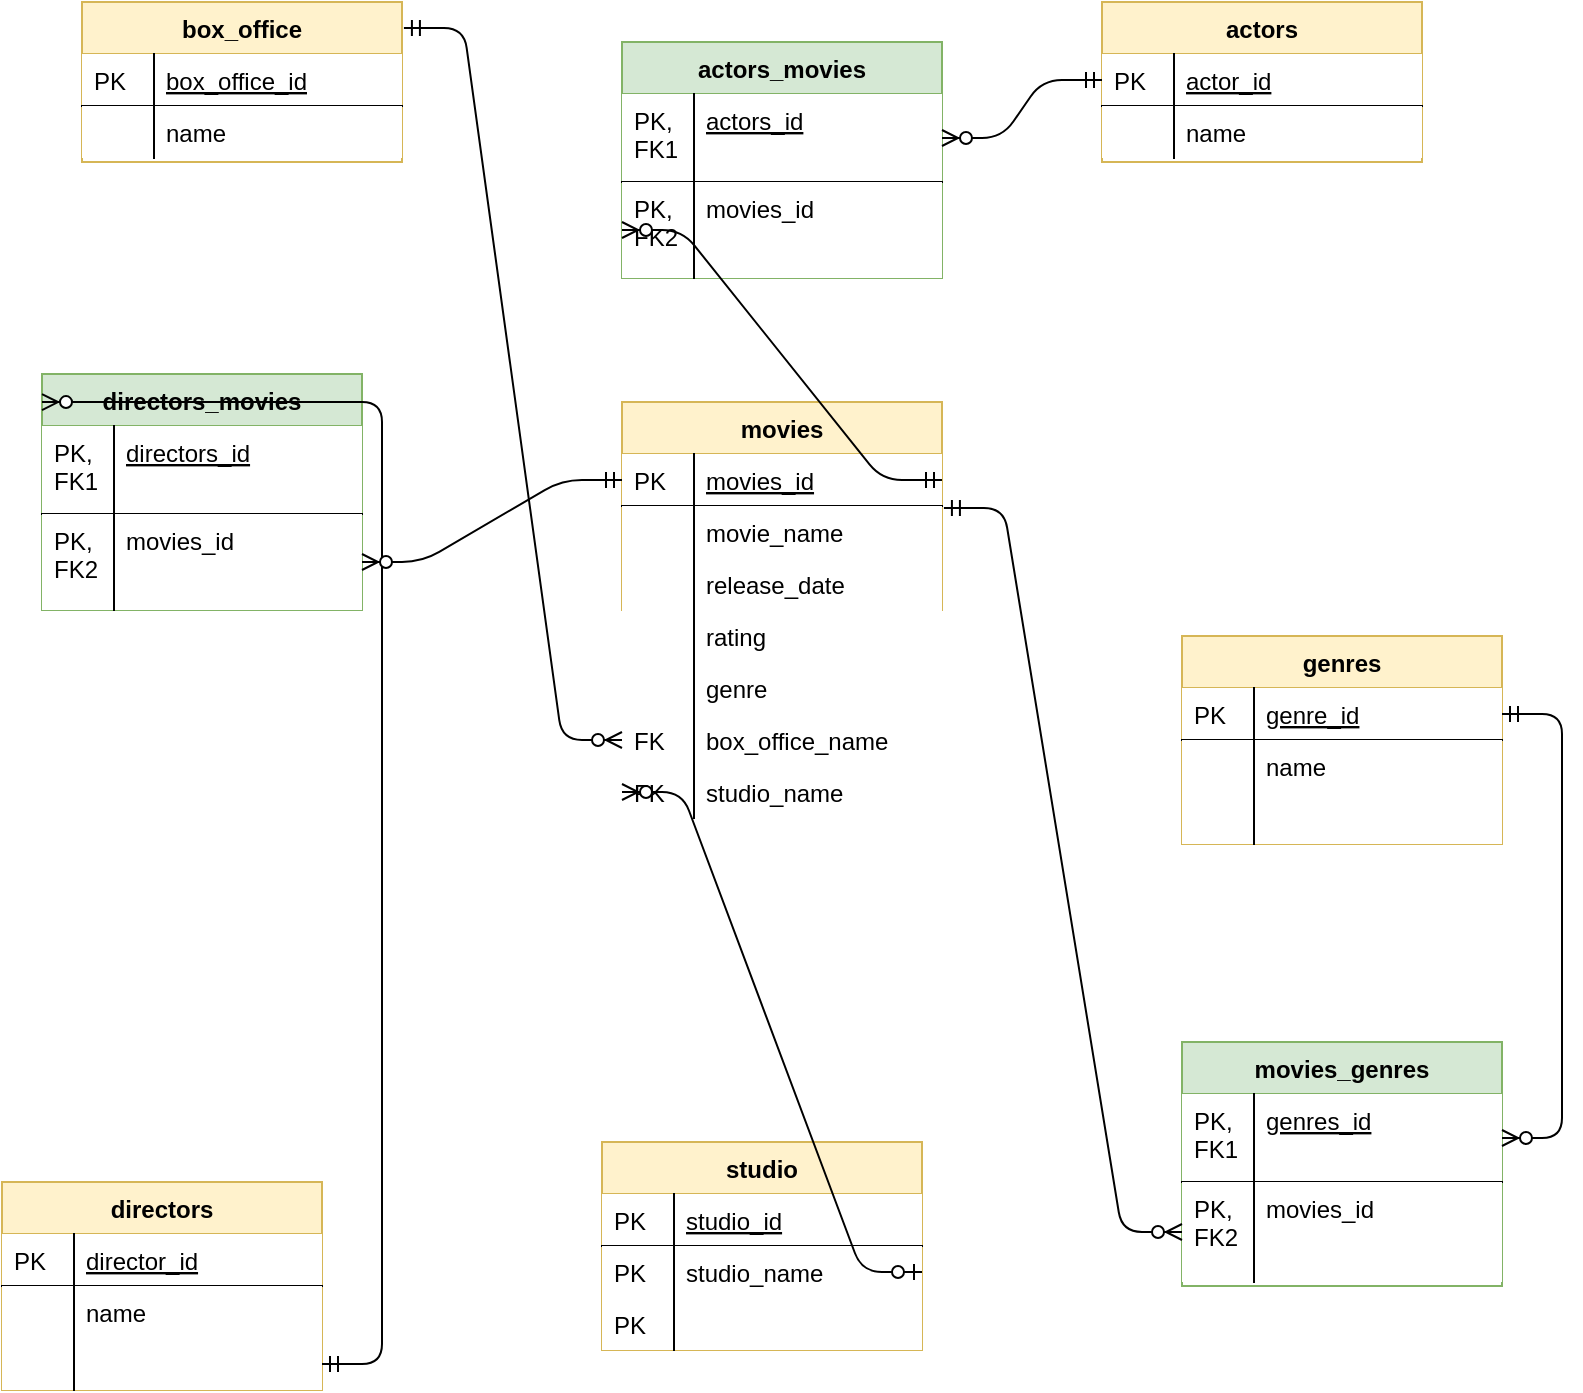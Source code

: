 <mxfile version="12.5.6" type="device"><diagram id="C5RBs43oDa-KdzZeNtuy" name="Page-1"><mxGraphModel dx="1470" dy="794" grid="1" gridSize="10" guides="1" tooltips="1" connect="1" arrows="1" fold="1" page="1" pageScale="1" pageWidth="827" pageHeight="1169" math="0" shadow="0"><root><mxCell id="WIyWlLk6GJQsqaUBKTNV-0"/><mxCell id="WIyWlLk6GJQsqaUBKTNV-1" parent="WIyWlLk6GJQsqaUBKTNV-0"/><mxCell id="zkfFHV4jXpPFQw0GAbJ--56" value="directors" style="swimlane;fontStyle=1;childLayout=stackLayout;horizontal=1;startSize=26;horizontalStack=0;resizeParent=1;resizeLast=0;collapsible=1;marginBottom=0;rounded=0;shadow=0;strokeWidth=1;fillColor=#fff2cc;strokeColor=#d6b656;" parent="WIyWlLk6GJQsqaUBKTNV-1" vertex="1"><mxGeometry x="30" y="630" width="160" height="104" as="geometry"><mxRectangle x="260" y="80" width="160" height="26" as="alternateBounds"/></mxGeometry></mxCell><mxCell id="zkfFHV4jXpPFQw0GAbJ--57" value="director_id" style="shape=partialRectangle;top=0;left=0;right=0;bottom=1;align=left;verticalAlign=top;spacingLeft=40;spacingRight=4;overflow=hidden;rotatable=0;points=[[0,0.5],[1,0.5]];portConstraint=eastwest;dropTarget=0;rounded=0;shadow=0;strokeWidth=1;fontStyle=4;" parent="zkfFHV4jXpPFQw0GAbJ--56" vertex="1"><mxGeometry y="26" width="160" height="26" as="geometry"/></mxCell><mxCell id="zkfFHV4jXpPFQw0GAbJ--58" value="PK" style="shape=partialRectangle;top=0;left=0;bottom=0;fillColor=none;align=left;verticalAlign=top;spacingLeft=4;spacingRight=4;overflow=hidden;rotatable=0;points=[];portConstraint=eastwest;part=1;" parent="zkfFHV4jXpPFQw0GAbJ--57" vertex="1" connectable="0"><mxGeometry width="36" height="26" as="geometry"/></mxCell><mxCell id="zkfFHV4jXpPFQw0GAbJ--59" value="name" style="shape=partialRectangle;top=0;left=0;right=0;bottom=0;align=left;verticalAlign=top;spacingLeft=40;spacingRight=4;overflow=hidden;rotatable=0;points=[[0,0.5],[1,0.5]];portConstraint=eastwest;dropTarget=0;rounded=0;shadow=0;strokeWidth=1;" parent="zkfFHV4jXpPFQw0GAbJ--56" vertex="1"><mxGeometry y="52" width="160" height="26" as="geometry"/></mxCell><mxCell id="zkfFHV4jXpPFQw0GAbJ--60" value="" style="shape=partialRectangle;top=0;left=0;bottom=0;fillColor=none;align=left;verticalAlign=top;spacingLeft=4;spacingRight=4;overflow=hidden;rotatable=0;points=[];portConstraint=eastwest;part=1;" parent="zkfFHV4jXpPFQw0GAbJ--59" vertex="1" connectable="0"><mxGeometry width="36" height="26" as="geometry"/></mxCell><mxCell id="zkfFHV4jXpPFQw0GAbJ--61" value="" style="shape=partialRectangle;top=0;left=0;right=0;bottom=0;align=left;verticalAlign=top;spacingLeft=40;spacingRight=4;overflow=hidden;rotatable=0;points=[[0,0.5],[1,0.5]];portConstraint=eastwest;dropTarget=0;rounded=0;shadow=0;strokeWidth=1;" parent="zkfFHV4jXpPFQw0GAbJ--56" vertex="1"><mxGeometry y="78" width="160" height="26" as="geometry"/></mxCell><mxCell id="zkfFHV4jXpPFQw0GAbJ--62" value="" style="shape=partialRectangle;top=0;left=0;bottom=0;fillColor=none;align=left;verticalAlign=top;spacingLeft=4;spacingRight=4;overflow=hidden;rotatable=0;points=[];portConstraint=eastwest;part=1;" parent="zkfFHV4jXpPFQw0GAbJ--61" vertex="1" connectable="0"><mxGeometry width="36" height="26" as="geometry"/></mxCell><mxCell id="jrJ0I01UC5ERik47MYpO-19" value="studio" style="swimlane;fontStyle=1;childLayout=stackLayout;horizontal=1;startSize=26;horizontalStack=0;resizeParent=1;resizeLast=0;collapsible=1;marginBottom=0;rounded=0;shadow=0;strokeWidth=1;fillColor=#fff2cc;strokeColor=#d6b656;" parent="WIyWlLk6GJQsqaUBKTNV-1" vertex="1"><mxGeometry x="330" y="610" width="160" height="104" as="geometry"><mxRectangle x="260" y="80" width="160" height="26" as="alternateBounds"/></mxGeometry></mxCell><mxCell id="jrJ0I01UC5ERik47MYpO-20" value="studio_id" style="shape=partialRectangle;top=0;left=0;right=0;bottom=1;align=left;verticalAlign=top;spacingLeft=40;spacingRight=4;overflow=hidden;rotatable=0;points=[[0,0.5],[1,0.5]];portConstraint=eastwest;dropTarget=0;rounded=0;shadow=0;strokeWidth=1;fontStyle=4;" parent="jrJ0I01UC5ERik47MYpO-19" vertex="1"><mxGeometry y="26" width="160" height="26" as="geometry"/></mxCell><mxCell id="jrJ0I01UC5ERik47MYpO-21" value="PK" style="shape=partialRectangle;top=0;left=0;bottom=0;fillColor=none;align=left;verticalAlign=top;spacingLeft=4;spacingRight=4;overflow=hidden;rotatable=0;points=[];portConstraint=eastwest;part=1;" parent="jrJ0I01UC5ERik47MYpO-20" vertex="1" connectable="0"><mxGeometry width="36" height="26" as="geometry"/></mxCell><mxCell id="jrJ0I01UC5ERik47MYpO-22" value="studio_name" style="shape=partialRectangle;top=0;left=0;right=0;bottom=0;align=left;verticalAlign=top;spacingLeft=40;spacingRight=4;overflow=hidden;rotatable=0;points=[[0,0.5],[1,0.5]];portConstraint=eastwest;dropTarget=0;rounded=0;shadow=0;strokeWidth=1;" parent="jrJ0I01UC5ERik47MYpO-19" vertex="1"><mxGeometry y="52" width="160" height="26" as="geometry"/></mxCell><mxCell id="jrJ0I01UC5ERik47MYpO-23" value="PK" style="shape=partialRectangle;top=0;left=0;bottom=0;fillColor=none;align=left;verticalAlign=top;spacingLeft=4;spacingRight=4;overflow=hidden;rotatable=0;points=[];portConstraint=eastwest;part=1;" parent="jrJ0I01UC5ERik47MYpO-22" vertex="1" connectable="0"><mxGeometry width="36" height="26" as="geometry"/></mxCell><mxCell id="jrJ0I01UC5ERik47MYpO-24" value="" style="shape=partialRectangle;top=0;left=0;right=0;bottom=0;align=left;verticalAlign=top;spacingLeft=40;spacingRight=4;overflow=hidden;rotatable=0;points=[[0,0.5],[1,0.5]];portConstraint=eastwest;dropTarget=0;rounded=0;shadow=0;strokeWidth=1;" parent="jrJ0I01UC5ERik47MYpO-19" vertex="1"><mxGeometry y="78" width="160" height="26" as="geometry"/></mxCell><mxCell id="jrJ0I01UC5ERik47MYpO-25" value="PK" style="shape=partialRectangle;top=0;left=0;bottom=0;fillColor=none;align=left;verticalAlign=top;spacingLeft=4;spacingRight=4;overflow=hidden;rotatable=0;points=[];portConstraint=eastwest;part=1;" parent="jrJ0I01UC5ERik47MYpO-24" vertex="1" connectable="0"><mxGeometry width="36" height="26" as="geometry"/></mxCell><mxCell id="jrJ0I01UC5ERik47MYpO-26" value="actors" style="swimlane;fontStyle=1;childLayout=stackLayout;horizontal=1;startSize=26;horizontalStack=0;resizeParent=1;resizeLast=0;collapsible=1;marginBottom=0;rounded=0;shadow=0;strokeWidth=1;fillColor=#fff2cc;strokeColor=#d6b656;" parent="WIyWlLk6GJQsqaUBKTNV-1" vertex="1"><mxGeometry x="580" y="40" width="160" height="80" as="geometry"><mxRectangle x="260" y="80" width="160" height="26" as="alternateBounds"/></mxGeometry></mxCell><mxCell id="jrJ0I01UC5ERik47MYpO-27" value="actor_id" style="shape=partialRectangle;top=0;left=0;right=0;bottom=1;align=left;verticalAlign=top;spacingLeft=40;spacingRight=4;overflow=hidden;rotatable=0;points=[[0,0.5],[1,0.5]];portConstraint=eastwest;dropTarget=0;rounded=0;shadow=0;strokeWidth=1;fontStyle=4;" parent="jrJ0I01UC5ERik47MYpO-26" vertex="1"><mxGeometry y="26" width="160" height="26" as="geometry"/></mxCell><mxCell id="jrJ0I01UC5ERik47MYpO-28" value="PK" style="shape=partialRectangle;top=0;left=0;bottom=0;fillColor=none;align=left;verticalAlign=top;spacingLeft=4;spacingRight=4;overflow=hidden;rotatable=0;points=[];portConstraint=eastwest;part=1;" parent="jrJ0I01UC5ERik47MYpO-27" vertex="1" connectable="0"><mxGeometry width="36" height="26" as="geometry"/></mxCell><mxCell id="jrJ0I01UC5ERik47MYpO-29" value="name" style="shape=partialRectangle;top=0;left=0;right=0;bottom=0;align=left;verticalAlign=top;spacingLeft=40;spacingRight=4;overflow=hidden;rotatable=0;points=[[0,0.5],[1,0.5]];portConstraint=eastwest;dropTarget=0;rounded=0;shadow=0;strokeWidth=1;" parent="jrJ0I01UC5ERik47MYpO-26" vertex="1"><mxGeometry y="52" width="160" height="26" as="geometry"/></mxCell><mxCell id="jrJ0I01UC5ERik47MYpO-30" value="" style="shape=partialRectangle;top=0;left=0;bottom=0;fillColor=none;align=left;verticalAlign=top;spacingLeft=4;spacingRight=4;overflow=hidden;rotatable=0;points=[];portConstraint=eastwest;part=1;" parent="jrJ0I01UC5ERik47MYpO-29" vertex="1" connectable="0"><mxGeometry width="36" height="26" as="geometry"/></mxCell><mxCell id="jrJ0I01UC5ERik47MYpO-34" value="genres" style="swimlane;fontStyle=1;childLayout=stackLayout;horizontal=1;startSize=26;horizontalStack=0;resizeParent=1;resizeLast=0;collapsible=1;marginBottom=0;rounded=0;shadow=0;strokeWidth=1;fillColor=#fff2cc;strokeColor=#d6b656;" parent="WIyWlLk6GJQsqaUBKTNV-1" vertex="1"><mxGeometry x="620" y="357" width="160" height="104" as="geometry"><mxRectangle x="260" y="80" width="160" height="26" as="alternateBounds"/></mxGeometry></mxCell><mxCell id="jrJ0I01UC5ERik47MYpO-35" value="genre_id" style="shape=partialRectangle;top=0;left=0;right=0;bottom=1;align=left;verticalAlign=top;spacingLeft=40;spacingRight=4;overflow=hidden;rotatable=0;points=[[0,0.5],[1,0.5]];portConstraint=eastwest;dropTarget=0;rounded=0;shadow=0;strokeWidth=1;fontStyle=4;" parent="jrJ0I01UC5ERik47MYpO-34" vertex="1"><mxGeometry y="26" width="160" height="26" as="geometry"/></mxCell><mxCell id="jrJ0I01UC5ERik47MYpO-36" value="PK" style="shape=partialRectangle;top=0;left=0;bottom=0;fillColor=none;align=left;verticalAlign=top;spacingLeft=4;spacingRight=4;overflow=hidden;rotatable=0;points=[];portConstraint=eastwest;part=1;" parent="jrJ0I01UC5ERik47MYpO-35" vertex="1" connectable="0"><mxGeometry width="36" height="26" as="geometry"/></mxCell><mxCell id="jrJ0I01UC5ERik47MYpO-37" value="name" style="shape=partialRectangle;top=0;left=0;right=0;bottom=0;align=left;verticalAlign=top;spacingLeft=40;spacingRight=4;overflow=hidden;rotatable=0;points=[[0,0.5],[1,0.5]];portConstraint=eastwest;dropTarget=0;rounded=0;shadow=0;strokeWidth=1;" parent="jrJ0I01UC5ERik47MYpO-34" vertex="1"><mxGeometry y="52" width="160" height="26" as="geometry"/></mxCell><mxCell id="jrJ0I01UC5ERik47MYpO-38" value="" style="shape=partialRectangle;top=0;left=0;bottom=0;fillColor=none;align=left;verticalAlign=top;spacingLeft=4;spacingRight=4;overflow=hidden;rotatable=0;points=[];portConstraint=eastwest;part=1;" parent="jrJ0I01UC5ERik47MYpO-37" vertex="1" connectable="0"><mxGeometry width="36" height="26" as="geometry"/></mxCell><mxCell id="jrJ0I01UC5ERik47MYpO-39" value="" style="shape=partialRectangle;top=0;left=0;right=0;bottom=0;align=left;verticalAlign=top;spacingLeft=40;spacingRight=4;overflow=hidden;rotatable=0;points=[[0,0.5],[1,0.5]];portConstraint=eastwest;dropTarget=0;rounded=0;shadow=0;strokeWidth=1;" parent="jrJ0I01UC5ERik47MYpO-34" vertex="1"><mxGeometry y="78" width="160" height="26" as="geometry"/></mxCell><mxCell id="jrJ0I01UC5ERik47MYpO-40" value="" style="shape=partialRectangle;top=0;left=0;bottom=0;fillColor=none;align=left;verticalAlign=top;spacingLeft=4;spacingRight=4;overflow=hidden;rotatable=0;points=[];portConstraint=eastwest;part=1;" parent="jrJ0I01UC5ERik47MYpO-39" vertex="1" connectable="0"><mxGeometry width="36" height="26" as="geometry"/></mxCell><mxCell id="jrJ0I01UC5ERik47MYpO-41" value="movies" style="swimlane;fontStyle=1;childLayout=stackLayout;horizontal=1;startSize=26;horizontalStack=0;resizeParent=1;resizeLast=0;collapsible=1;marginBottom=0;rounded=0;shadow=0;strokeWidth=1;fillColor=#fff2cc;strokeColor=#d6b656;" parent="WIyWlLk6GJQsqaUBKTNV-1" vertex="1"><mxGeometry x="340" y="240" width="160" height="104" as="geometry"><mxRectangle x="260" y="80" width="160" height="26" as="alternateBounds"/></mxGeometry></mxCell><mxCell id="jrJ0I01UC5ERik47MYpO-42" value="movies_id" style="shape=partialRectangle;top=0;left=0;right=0;bottom=1;align=left;verticalAlign=top;spacingLeft=40;spacingRight=4;overflow=hidden;rotatable=0;points=[[0,0.5],[1,0.5]];portConstraint=eastwest;dropTarget=0;rounded=0;shadow=0;strokeWidth=1;fontStyle=4;" parent="jrJ0I01UC5ERik47MYpO-41" vertex="1"><mxGeometry y="26" width="160" height="26" as="geometry"/></mxCell><mxCell id="jrJ0I01UC5ERik47MYpO-43" value="PK" style="shape=partialRectangle;top=0;left=0;bottom=0;fillColor=none;align=left;verticalAlign=top;spacingLeft=4;spacingRight=4;overflow=hidden;rotatable=0;points=[];portConstraint=eastwest;part=1;" parent="jrJ0I01UC5ERik47MYpO-42" vertex="1" connectable="0"><mxGeometry width="36" height="26" as="geometry"/></mxCell><mxCell id="jrJ0I01UC5ERik47MYpO-44" value="movie_name" style="shape=partialRectangle;top=0;left=0;right=0;bottom=0;align=left;verticalAlign=top;spacingLeft=40;spacingRight=4;overflow=hidden;rotatable=0;points=[[0,0.5],[1,0.5]];portConstraint=eastwest;dropTarget=0;rounded=0;shadow=0;strokeWidth=1;" parent="jrJ0I01UC5ERik47MYpO-41" vertex="1"><mxGeometry y="52" width="160" height="26" as="geometry"/></mxCell><mxCell id="jrJ0I01UC5ERik47MYpO-45" value="" style="shape=partialRectangle;top=0;left=0;bottom=0;fillColor=none;align=left;verticalAlign=top;spacingLeft=4;spacingRight=4;overflow=hidden;rotatable=0;points=[];portConstraint=eastwest;part=1;" parent="jrJ0I01UC5ERik47MYpO-44" vertex="1" connectable="0"><mxGeometry width="36" height="26" as="geometry"/></mxCell><mxCell id="jrJ0I01UC5ERik47MYpO-46" value="release_date" style="shape=partialRectangle;top=0;left=0;right=0;bottom=0;align=left;verticalAlign=top;spacingLeft=40;spacingRight=4;overflow=hidden;rotatable=0;points=[[0,0.5],[1,0.5]];portConstraint=eastwest;dropTarget=0;rounded=0;shadow=0;strokeWidth=1;" parent="jrJ0I01UC5ERik47MYpO-41" vertex="1"><mxGeometry y="78" width="160" height="26" as="geometry"/></mxCell><mxCell id="jrJ0I01UC5ERik47MYpO-47" value="" style="shape=partialRectangle;top=0;left=0;bottom=0;fillColor=none;align=left;verticalAlign=top;spacingLeft=4;spacingRight=4;overflow=hidden;rotatable=0;points=[];portConstraint=eastwest;part=1;" parent="jrJ0I01UC5ERik47MYpO-46" vertex="1" connectable="0"><mxGeometry width="36" height="26" as="geometry"/></mxCell><mxCell id="jrJ0I01UC5ERik47MYpO-124" value="box_office" style="swimlane;fontStyle=1;childLayout=stackLayout;horizontal=1;startSize=26;horizontalStack=0;resizeParent=1;resizeLast=0;collapsible=1;marginBottom=0;rounded=0;shadow=0;strokeWidth=1;fillColor=#fff2cc;strokeColor=#d6b656;" parent="WIyWlLk6GJQsqaUBKTNV-1" vertex="1"><mxGeometry x="70" y="40" width="160" height="80" as="geometry"><mxRectangle x="260" y="80" width="160" height="26" as="alternateBounds"/></mxGeometry></mxCell><mxCell id="jrJ0I01UC5ERik47MYpO-125" value="box_office_id" style="shape=partialRectangle;top=0;left=0;right=0;bottom=1;align=left;verticalAlign=top;spacingLeft=40;spacingRight=4;overflow=hidden;rotatable=0;points=[[0,0.5],[1,0.5]];portConstraint=eastwest;dropTarget=0;rounded=0;shadow=0;strokeWidth=1;fontStyle=4;" parent="jrJ0I01UC5ERik47MYpO-124" vertex="1"><mxGeometry y="26" width="160" height="26" as="geometry"/></mxCell><mxCell id="jrJ0I01UC5ERik47MYpO-126" value="PK" style="shape=partialRectangle;top=0;left=0;bottom=0;fillColor=none;align=left;verticalAlign=top;spacingLeft=4;spacingRight=4;overflow=hidden;rotatable=0;points=[];portConstraint=eastwest;part=1;" parent="jrJ0I01UC5ERik47MYpO-125" vertex="1" connectable="0"><mxGeometry width="36" height="26" as="geometry"/></mxCell><mxCell id="jrJ0I01UC5ERik47MYpO-127" value="name" style="shape=partialRectangle;top=0;left=0;right=0;bottom=0;align=left;verticalAlign=top;spacingLeft=40;spacingRight=4;overflow=hidden;rotatable=0;points=[[0,0.5],[1,0.5]];portConstraint=eastwest;dropTarget=0;rounded=0;shadow=0;strokeWidth=1;" parent="jrJ0I01UC5ERik47MYpO-124" vertex="1"><mxGeometry y="52" width="160" height="26" as="geometry"/></mxCell><mxCell id="jrJ0I01UC5ERik47MYpO-128" value="" style="shape=partialRectangle;top=0;left=0;bottom=0;fillColor=none;align=left;verticalAlign=top;spacingLeft=4;spacingRight=4;overflow=hidden;rotatable=0;points=[];portConstraint=eastwest;part=1;" parent="jrJ0I01UC5ERik47MYpO-127" vertex="1" connectable="0"><mxGeometry width="36" height="26" as="geometry"/></mxCell><mxCell id="S4vcIDHhmFRhEWZxxGAL-0" value="rating" style="shape=partialRectangle;top=0;left=0;right=0;bottom=0;align=left;verticalAlign=top;spacingLeft=40;spacingRight=4;overflow=hidden;rotatable=0;points=[[0,0.5],[1,0.5]];portConstraint=eastwest;dropTarget=0;rounded=0;shadow=0;strokeWidth=1;" parent="WIyWlLk6GJQsqaUBKTNV-1" vertex="1"><mxGeometry x="340" y="344" width="160" height="26" as="geometry"/></mxCell><mxCell id="S4vcIDHhmFRhEWZxxGAL-1" value="" style="shape=partialRectangle;top=0;left=0;bottom=0;fillColor=none;align=left;verticalAlign=top;spacingLeft=4;spacingRight=4;overflow=hidden;rotatable=0;points=[];portConstraint=eastwest;part=1;" parent="S4vcIDHhmFRhEWZxxGAL-0" vertex="1" connectable="0"><mxGeometry width="36" height="26" as="geometry"/></mxCell><mxCell id="S4vcIDHhmFRhEWZxxGAL-2" value="genre" style="shape=partialRectangle;top=0;left=0;right=0;bottom=0;align=left;verticalAlign=top;spacingLeft=40;spacingRight=4;overflow=hidden;rotatable=0;points=[[0,0.5],[1,0.5]];portConstraint=eastwest;dropTarget=0;rounded=0;shadow=0;strokeWidth=1;" parent="WIyWlLk6GJQsqaUBKTNV-1" vertex="1"><mxGeometry x="340" y="370" width="160" height="26" as="geometry"/></mxCell><mxCell id="S4vcIDHhmFRhEWZxxGAL-3" value="" style="shape=partialRectangle;top=0;left=0;bottom=0;fillColor=none;align=left;verticalAlign=top;spacingLeft=4;spacingRight=4;overflow=hidden;rotatable=0;points=[];portConstraint=eastwest;part=1;" parent="S4vcIDHhmFRhEWZxxGAL-2" vertex="1" connectable="0"><mxGeometry width="36" height="26" as="geometry"/></mxCell><mxCell id="S4vcIDHhmFRhEWZxxGAL-4" value="box_office_name" style="shape=partialRectangle;top=0;left=0;right=0;bottom=0;align=left;verticalAlign=top;spacingLeft=40;spacingRight=4;overflow=hidden;rotatable=0;points=[[0,0.5],[1,0.5]];portConstraint=eastwest;dropTarget=0;rounded=0;shadow=0;strokeWidth=1;" parent="WIyWlLk6GJQsqaUBKTNV-1" vertex="1"><mxGeometry x="340" y="396" width="160" height="26" as="geometry"/></mxCell><mxCell id="S4vcIDHhmFRhEWZxxGAL-5" value="FK" style="shape=partialRectangle;top=0;left=0;bottom=0;fillColor=none;align=left;verticalAlign=top;spacingLeft=4;spacingRight=4;overflow=hidden;rotatable=0;points=[];portConstraint=eastwest;part=1;" parent="S4vcIDHhmFRhEWZxxGAL-4" vertex="1" connectable="0"><mxGeometry width="36" height="26" as="geometry"/></mxCell><mxCell id="kqbhs1fL5qm1qrzX7fQh-0" value="actors_movies" style="swimlane;fontStyle=1;childLayout=stackLayout;horizontal=1;startSize=26;horizontalStack=0;resizeParent=1;resizeLast=0;collapsible=1;marginBottom=0;rounded=0;shadow=0;strokeWidth=1;fillColor=#d5e8d4;strokeColor=#82b366;" parent="WIyWlLk6GJQsqaUBKTNV-1" vertex="1"><mxGeometry x="340" y="60" width="160" height="118" as="geometry"><mxRectangle x="260" y="80" width="160" height="26" as="alternateBounds"/></mxGeometry></mxCell><mxCell id="kqbhs1fL5qm1qrzX7fQh-1" value="actors_id" style="shape=partialRectangle;top=0;left=0;right=0;bottom=1;align=left;verticalAlign=top;spacingLeft=40;spacingRight=4;overflow=hidden;rotatable=0;points=[[0,0.5],[1,0.5]];portConstraint=eastwest;dropTarget=0;rounded=0;shadow=0;strokeWidth=1;fontStyle=4;" parent="kqbhs1fL5qm1qrzX7fQh-0" vertex="1"><mxGeometry y="26" width="160" height="44" as="geometry"/></mxCell><mxCell id="kqbhs1fL5qm1qrzX7fQh-2" value="PK,&#10;FK1" style="shape=partialRectangle;top=0;left=0;bottom=0;fillColor=none;align=left;verticalAlign=top;spacingLeft=4;spacingRight=4;overflow=hidden;rotatable=0;points=[];portConstraint=eastwest;part=1;" parent="kqbhs1fL5qm1qrzX7fQh-1" vertex="1" connectable="0"><mxGeometry width="36" height="44" as="geometry"/></mxCell><mxCell id="kqbhs1fL5qm1qrzX7fQh-3" value="movies_id" style="shape=partialRectangle;top=0;left=0;right=0;bottom=0;align=left;verticalAlign=top;spacingLeft=40;spacingRight=4;overflow=hidden;rotatable=0;points=[[0,0.5],[1,0.5]];portConstraint=eastwest;dropTarget=0;rounded=0;shadow=0;strokeWidth=1;" parent="kqbhs1fL5qm1qrzX7fQh-0" vertex="1"><mxGeometry y="70" width="160" height="48" as="geometry"/></mxCell><mxCell id="kqbhs1fL5qm1qrzX7fQh-4" value="PK,&#10;FK2" style="shape=partialRectangle;top=0;left=0;bottom=0;fillColor=none;align=left;verticalAlign=top;spacingLeft=4;spacingRight=4;overflow=hidden;rotatable=0;points=[];portConstraint=eastwest;part=1;" parent="kqbhs1fL5qm1qrzX7fQh-3" vertex="1" connectable="0"><mxGeometry width="36" height="48" as="geometry"/></mxCell><mxCell id="kqbhs1fL5qm1qrzX7fQh-11" value="movies_genres" style="swimlane;fontStyle=1;childLayout=stackLayout;horizontal=1;startSize=26;horizontalStack=0;resizeParent=1;resizeLast=0;collapsible=1;marginBottom=0;rounded=0;shadow=0;strokeWidth=1;fillColor=#d5e8d4;strokeColor=#82b366;" parent="WIyWlLk6GJQsqaUBKTNV-1" vertex="1"><mxGeometry x="620" y="560" width="160" height="122" as="geometry"><mxRectangle x="260" y="80" width="160" height="26" as="alternateBounds"/></mxGeometry></mxCell><mxCell id="kqbhs1fL5qm1qrzX7fQh-12" value="genres_id" style="shape=partialRectangle;top=0;left=0;right=0;bottom=1;align=left;verticalAlign=top;spacingLeft=40;spacingRight=4;overflow=hidden;rotatable=0;points=[[0,0.5],[1,0.5]];portConstraint=eastwest;dropTarget=0;rounded=0;shadow=0;strokeWidth=1;fontStyle=4;" parent="kqbhs1fL5qm1qrzX7fQh-11" vertex="1"><mxGeometry y="26" width="160" height="44" as="geometry"/></mxCell><mxCell id="kqbhs1fL5qm1qrzX7fQh-13" value="PK,&#10;FK1" style="shape=partialRectangle;top=0;left=0;bottom=0;fillColor=none;align=left;verticalAlign=top;spacingLeft=4;spacingRight=4;overflow=hidden;rotatable=0;points=[];portConstraint=eastwest;part=1;" parent="kqbhs1fL5qm1qrzX7fQh-12" vertex="1" connectable="0"><mxGeometry width="36" height="44" as="geometry"/></mxCell><mxCell id="kqbhs1fL5qm1qrzX7fQh-14" value="movies_id" style="shape=partialRectangle;top=0;left=0;right=0;bottom=0;align=left;verticalAlign=top;spacingLeft=40;spacingRight=4;overflow=hidden;rotatable=0;points=[[0,0.5],[1,0.5]];portConstraint=eastwest;dropTarget=0;rounded=0;shadow=0;strokeWidth=1;" parent="kqbhs1fL5qm1qrzX7fQh-11" vertex="1"><mxGeometry y="70" width="160" height="50" as="geometry"/></mxCell><mxCell id="kqbhs1fL5qm1qrzX7fQh-15" value="PK,&#10;FK2" style="shape=partialRectangle;top=0;left=0;bottom=0;fillColor=none;align=left;verticalAlign=top;spacingLeft=4;spacingRight=4;overflow=hidden;rotatable=0;points=[];portConstraint=eastwest;part=1;" parent="kqbhs1fL5qm1qrzX7fQh-14" vertex="1" connectable="0"><mxGeometry width="36" height="50" as="geometry"/></mxCell><mxCell id="kqbhs1fL5qm1qrzX7fQh-18" value="directors_movies" style="swimlane;fontStyle=1;childLayout=stackLayout;horizontal=1;startSize=26;horizontalStack=0;resizeParent=1;resizeLast=0;collapsible=1;marginBottom=0;rounded=0;shadow=0;strokeWidth=1;fillColor=#d5e8d4;strokeColor=#82b366;" parent="WIyWlLk6GJQsqaUBKTNV-1" vertex="1"><mxGeometry x="50" y="226" width="160" height="118" as="geometry"><mxRectangle x="260" y="80" width="160" height="26" as="alternateBounds"/></mxGeometry></mxCell><mxCell id="kqbhs1fL5qm1qrzX7fQh-19" value="directors_id" style="shape=partialRectangle;top=0;left=0;right=0;bottom=1;align=left;verticalAlign=top;spacingLeft=40;spacingRight=4;overflow=hidden;rotatable=0;points=[[0,0.5],[1,0.5]];portConstraint=eastwest;dropTarget=0;rounded=0;shadow=0;strokeWidth=1;fontStyle=4;" parent="kqbhs1fL5qm1qrzX7fQh-18" vertex="1"><mxGeometry y="26" width="160" height="44" as="geometry"/></mxCell><mxCell id="kqbhs1fL5qm1qrzX7fQh-20" value="PK,&#10;FK1" style="shape=partialRectangle;top=0;left=0;bottom=0;fillColor=none;align=left;verticalAlign=top;spacingLeft=4;spacingRight=4;overflow=hidden;rotatable=0;points=[];portConstraint=eastwest;part=1;" parent="kqbhs1fL5qm1qrzX7fQh-19" vertex="1" connectable="0"><mxGeometry width="36" height="44" as="geometry"/></mxCell><mxCell id="kqbhs1fL5qm1qrzX7fQh-21" value="movies_id" style="shape=partialRectangle;top=0;left=0;right=0;bottom=0;align=left;verticalAlign=top;spacingLeft=40;spacingRight=4;overflow=hidden;rotatable=0;points=[[0,0.5],[1,0.5]];portConstraint=eastwest;dropTarget=0;rounded=0;shadow=0;strokeWidth=1;" parent="kqbhs1fL5qm1qrzX7fQh-18" vertex="1"><mxGeometry y="70" width="160" height="48" as="geometry"/></mxCell><mxCell id="kqbhs1fL5qm1qrzX7fQh-22" value="PK,&#10;FK2" style="shape=partialRectangle;top=0;left=0;bottom=0;fillColor=none;align=left;verticalAlign=top;spacingLeft=4;spacingRight=4;overflow=hidden;rotatable=0;points=[];portConstraint=eastwest;part=1;" parent="kqbhs1fL5qm1qrzX7fQh-21" vertex="1" connectable="0"><mxGeometry width="36" height="48" as="geometry"/></mxCell><mxCell id="kqbhs1fL5qm1qrzX7fQh-25" value="studio_name" style="shape=partialRectangle;top=0;left=0;right=0;bottom=0;align=left;verticalAlign=top;spacingLeft=40;spacingRight=4;overflow=hidden;rotatable=0;points=[[0,0.5],[1,0.5]];portConstraint=eastwest;dropTarget=0;rounded=0;shadow=0;strokeWidth=1;" parent="WIyWlLk6GJQsqaUBKTNV-1" vertex="1"><mxGeometry x="340" y="422" width="160" height="26" as="geometry"/></mxCell><mxCell id="kqbhs1fL5qm1qrzX7fQh-26" value="FK" style="shape=partialRectangle;top=0;left=0;bottom=0;fillColor=none;align=left;verticalAlign=top;spacingLeft=4;spacingRight=4;overflow=hidden;rotatable=0;points=[];portConstraint=eastwest;part=1;" parent="kqbhs1fL5qm1qrzX7fQh-25" vertex="1" connectable="0"><mxGeometry width="36" height="26" as="geometry"/></mxCell><mxCell id="kqbhs1fL5qm1qrzX7fQh-30" value="" style="edgeStyle=entityRelationEdgeStyle;fontSize=12;html=1;endArrow=ERzeroToMany;startArrow=ERmandOne;exitX=1.006;exitY=0.163;exitDx=0;exitDy=0;exitPerimeter=0;entryX=0;entryY=0.5;entryDx=0;entryDy=0;" parent="WIyWlLk6GJQsqaUBKTNV-1" source="jrJ0I01UC5ERik47MYpO-124" target="S4vcIDHhmFRhEWZxxGAL-4" edge="1"><mxGeometry width="100" height="100" relative="1" as="geometry"><mxPoint x="250" y="60" as="sourcePoint"/><mxPoint x="320" y="410" as="targetPoint"/></mxGeometry></mxCell><mxCell id="kqbhs1fL5qm1qrzX7fQh-32" value="" style="edgeStyle=entityRelationEdgeStyle;fontSize=12;html=1;endArrow=ERzeroToMany;startArrow=ERmandOne;exitX=1;exitY=0.5;exitDx=0;exitDy=0;entryX=0;entryY=0.5;entryDx=0;entryDy=0;" parent="WIyWlLk6GJQsqaUBKTNV-1" source="jrJ0I01UC5ERik47MYpO-42" target="kqbhs1fL5qm1qrzX7fQh-3" edge="1"><mxGeometry width="100" height="100" relative="1" as="geometry"><mxPoint x="230" y="250" as="sourcePoint"/><mxPoint x="330" y="150" as="targetPoint"/></mxGeometry></mxCell><mxCell id="kqbhs1fL5qm1qrzX7fQh-33" value="" style="edgeStyle=entityRelationEdgeStyle;fontSize=12;html=1;endArrow=ERzeroToMany;startArrow=ERmandOne;exitX=1.006;exitY=1.038;exitDx=0;exitDy=0;exitPerimeter=0;entryX=0;entryY=0.5;entryDx=0;entryDy=0;" parent="WIyWlLk6GJQsqaUBKTNV-1" source="jrJ0I01UC5ERik47MYpO-42" target="kqbhs1fL5qm1qrzX7fQh-14" edge="1"><mxGeometry width="100" height="100" relative="1" as="geometry"><mxPoint x="490" y="560" as="sourcePoint"/><mxPoint x="590" y="560" as="targetPoint"/></mxGeometry></mxCell><mxCell id="kqbhs1fL5qm1qrzX7fQh-34" value="" style="edgeStyle=entityRelationEdgeStyle;fontSize=12;html=1;endArrow=ERzeroToMany;startArrow=ERzeroToOne;entryX=0;entryY=0.5;entryDx=0;entryDy=0;exitX=1;exitY=0.5;exitDx=0;exitDy=0;" parent="WIyWlLk6GJQsqaUBKTNV-1" source="jrJ0I01UC5ERik47MYpO-22" target="kqbhs1fL5qm1qrzX7fQh-25" edge="1"><mxGeometry width="100" height="100" relative="1" as="geometry"><mxPoint x="490" y="690" as="sourcePoint"/><mxPoint x="590" y="590" as="targetPoint"/></mxGeometry></mxCell><mxCell id="kqbhs1fL5qm1qrzX7fQh-35" value="" style="edgeStyle=entityRelationEdgeStyle;fontSize=12;html=1;endArrow=ERzeroToMany;startArrow=ERmandOne;entryX=0;entryY=0.119;entryDx=0;entryDy=0;entryPerimeter=0;" parent="WIyWlLk6GJQsqaUBKTNV-1" target="kqbhs1fL5qm1qrzX7fQh-18" edge="1"><mxGeometry width="100" height="100" relative="1" as="geometry"><mxPoint x="190" y="721" as="sourcePoint"/><mxPoint x="240" y="440" as="targetPoint"/></mxGeometry></mxCell><mxCell id="kqbhs1fL5qm1qrzX7fQh-37" value="" style="edgeStyle=entityRelationEdgeStyle;fontSize=12;html=1;endArrow=ERzeroToMany;startArrow=ERmandOne;exitX=1;exitY=0.5;exitDx=0;exitDy=0;" parent="WIyWlLk6GJQsqaUBKTNV-1" source="jrJ0I01UC5ERik47MYpO-35" target="kqbhs1fL5qm1qrzX7fQh-12" edge="1"><mxGeometry width="100" height="100" relative="1" as="geometry"><mxPoint x="550" y="814" as="sourcePoint"/><mxPoint x="770" y="912" as="targetPoint"/></mxGeometry></mxCell><mxCell id="kqbhs1fL5qm1qrzX7fQh-39" value="" style="edgeStyle=entityRelationEdgeStyle;fontSize=12;html=1;endArrow=ERzeroToMany;startArrow=ERmandOne;" parent="WIyWlLk6GJQsqaUBKTNV-1" source="jrJ0I01UC5ERik47MYpO-27" target="kqbhs1fL5qm1qrzX7fQh-1" edge="1"><mxGeometry width="100" height="100" relative="1" as="geometry"><mxPoint x="540" y="70" as="sourcePoint"/><mxPoint x="530" y="120" as="targetPoint"/></mxGeometry></mxCell><mxCell id="kqbhs1fL5qm1qrzX7fQh-40" value="" style="edgeStyle=entityRelationEdgeStyle;fontSize=12;html=1;endArrow=ERzeroToMany;startArrow=ERmandOne;" parent="WIyWlLk6GJQsqaUBKTNV-1" source="jrJ0I01UC5ERik47MYpO-42" target="kqbhs1fL5qm1qrzX7fQh-21" edge="1"><mxGeometry width="100" height="100" relative="1" as="geometry"><mxPoint x="130" y="396" as="sourcePoint"/><mxPoint x="280" y="396" as="targetPoint"/></mxGeometry></mxCell></root></mxGraphModel></diagram></mxfile>